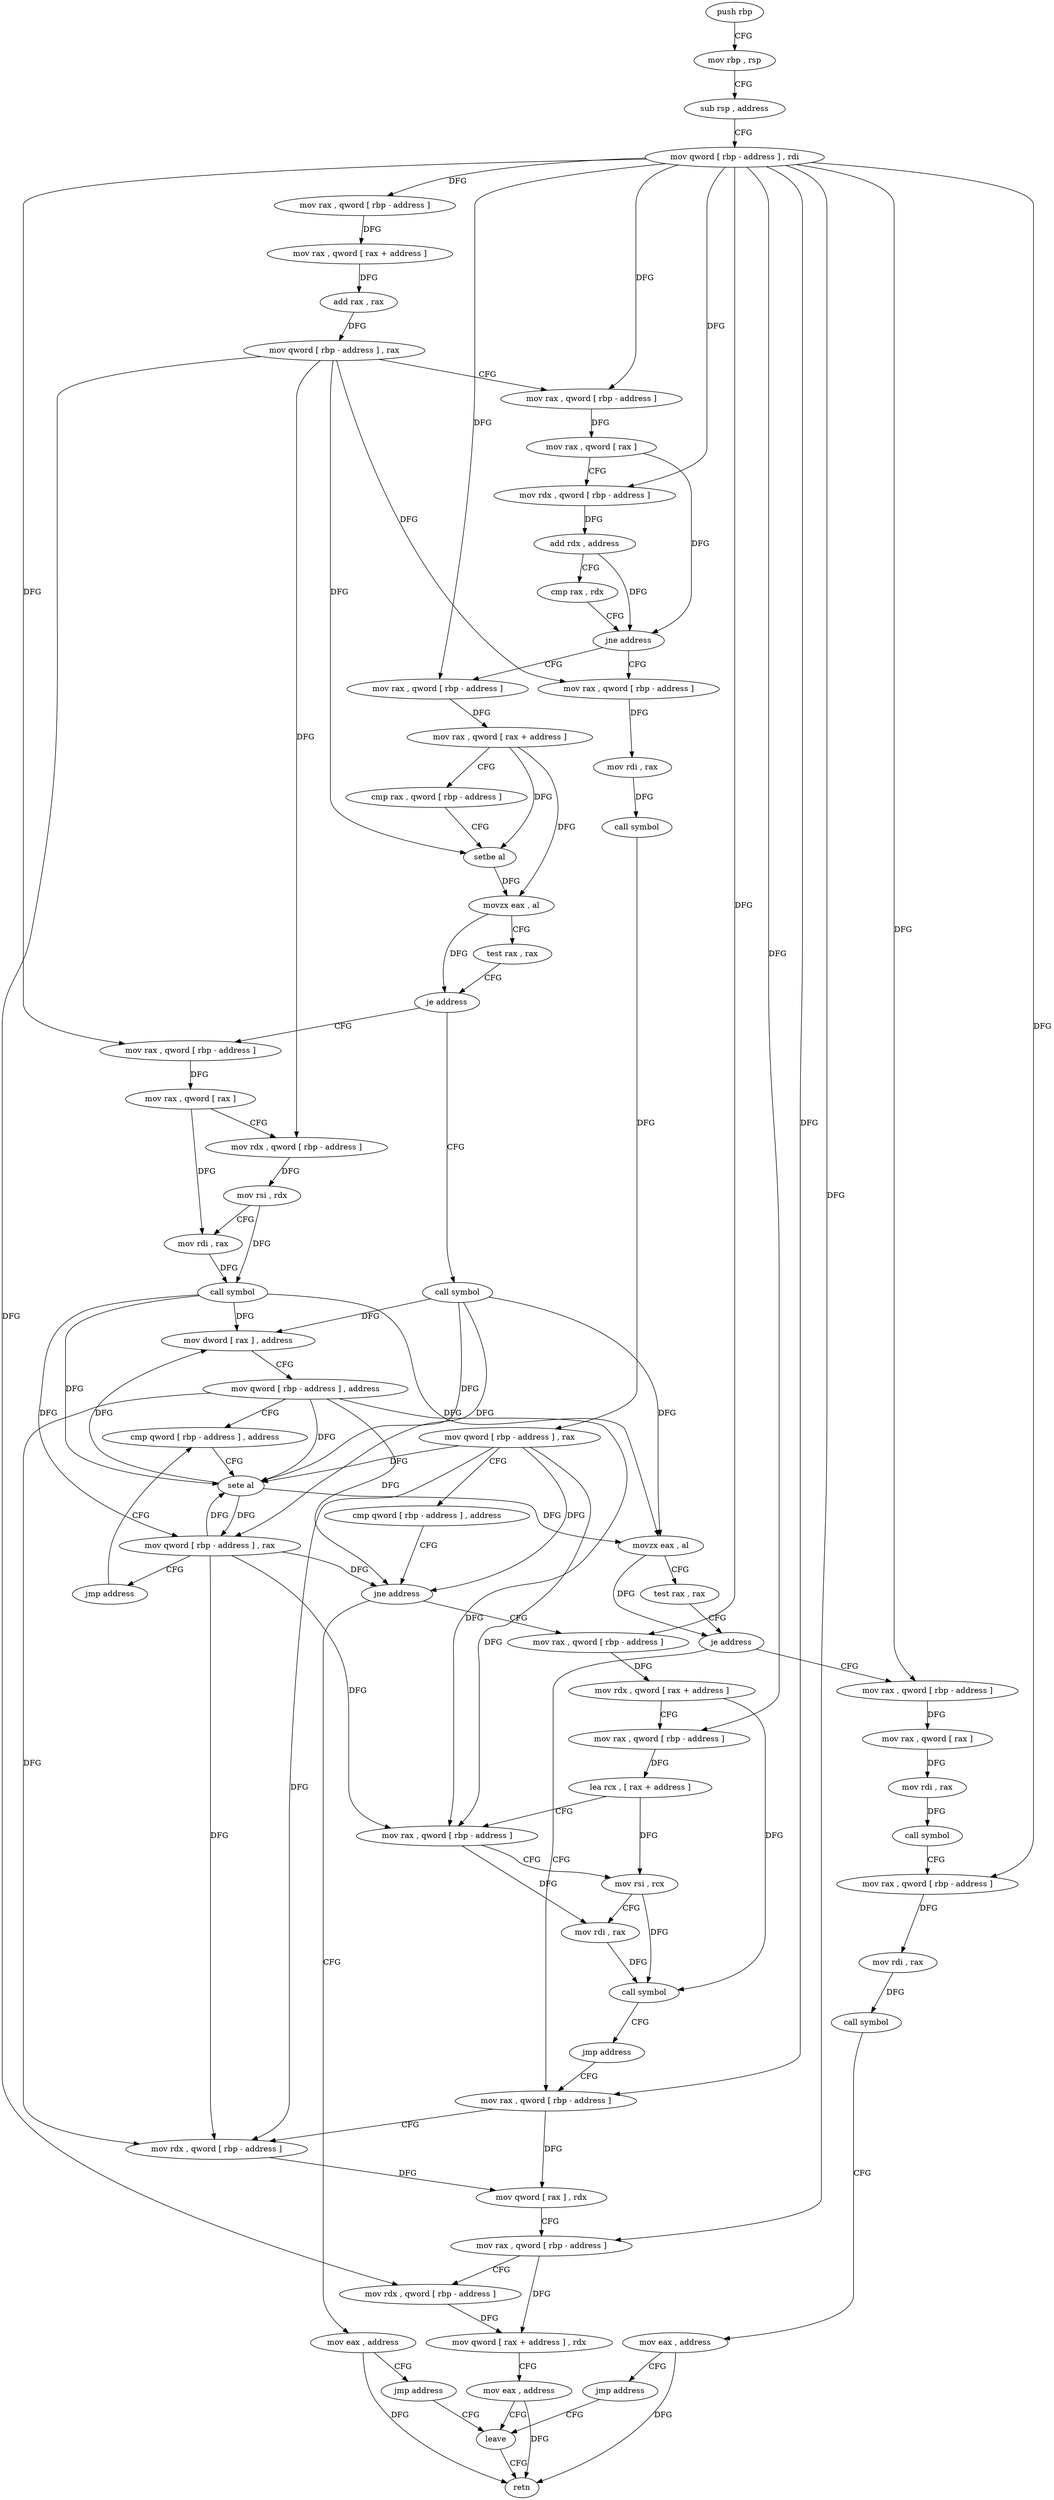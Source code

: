 digraph "func" {
"378868" [label = "push rbp" ]
"378869" [label = "mov rbp , rsp" ]
"378872" [label = "sub rsp , address" ]
"378876" [label = "mov qword [ rbp - address ] , rdi" ]
"378880" [label = "mov rax , qword [ rbp - address ]" ]
"378884" [label = "mov rax , qword [ rax + address ]" ]
"378888" [label = "add rax , rax" ]
"378891" [label = "mov qword [ rbp - address ] , rax" ]
"378895" [label = "mov rax , qword [ rbp - address ]" ]
"378899" [label = "mov rax , qword [ rax ]" ]
"378902" [label = "mov rdx , qword [ rbp - address ]" ]
"378906" [label = "add rdx , address" ]
"378910" [label = "cmp rax , rdx" ]
"378913" [label = "jne address" ]
"378981" [label = "mov rax , qword [ rbp - address ]" ]
"378915" [label = "mov rax , qword [ rbp - address ]" ]
"378985" [label = "mov rax , qword [ rax + address ]" ]
"378989" [label = "cmp rax , qword [ rbp - address ]" ]
"378993" [label = "setbe al" ]
"378996" [label = "movzx eax , al" ]
"378999" [label = "test rax , rax" ]
"379002" [label = "je address" ]
"379032" [label = "call symbol" ]
"379004" [label = "mov rax , qword [ rbp - address ]" ]
"378919" [label = "mov rdi , rax" ]
"378922" [label = "call symbol" ]
"378927" [label = "mov qword [ rbp - address ] , rax" ]
"378931" [label = "cmp qword [ rbp - address ] , address" ]
"378936" [label = "jne address" ]
"378948" [label = "mov rax , qword [ rbp - address ]" ]
"378938" [label = "mov eax , address" ]
"379037" [label = "mov dword [ rax ] , address" ]
"379043" [label = "mov qword [ rbp - address ] , address" ]
"379051" [label = "cmp qword [ rbp - address ] , address" ]
"379008" [label = "mov rax , qword [ rax ]" ]
"379011" [label = "mov rdx , qword [ rbp - address ]" ]
"379015" [label = "mov rsi , rdx" ]
"379018" [label = "mov rdi , rax" ]
"379021" [label = "call symbol" ]
"379026" [label = "mov qword [ rbp - address ] , rax" ]
"379030" [label = "jmp address" ]
"378952" [label = "mov rdx , qword [ rax + address ]" ]
"378956" [label = "mov rax , qword [ rbp - address ]" ]
"378960" [label = "lea rcx , [ rax + address ]" ]
"378964" [label = "mov rax , qword [ rbp - address ]" ]
"378968" [label = "mov rsi , rcx" ]
"378971" [label = "mov rdi , rax" ]
"378974" [label = "call symbol" ]
"378979" [label = "jmp address" ]
"379101" [label = "mov rax , qword [ rbp - address ]" ]
"378943" [label = "jmp address" ]
"379129" [label = "leave" ]
"379105" [label = "mov rdx , qword [ rbp - address ]" ]
"379109" [label = "mov qword [ rax ] , rdx" ]
"379112" [label = "mov rax , qword [ rbp - address ]" ]
"379116" [label = "mov rdx , qword [ rbp - address ]" ]
"379120" [label = "mov qword [ rax + address ] , rdx" ]
"379124" [label = "mov eax , address" ]
"379067" [label = "mov rax , qword [ rbp - address ]" ]
"379071" [label = "mov rax , qword [ rax ]" ]
"379074" [label = "mov rdi , rax" ]
"379077" [label = "call symbol" ]
"379082" [label = "mov rax , qword [ rbp - address ]" ]
"379086" [label = "mov rdi , rax" ]
"379089" [label = "call symbol" ]
"379094" [label = "mov eax , address" ]
"379099" [label = "jmp address" ]
"379056" [label = "sete al" ]
"379059" [label = "movzx eax , al" ]
"379062" [label = "test rax , rax" ]
"379065" [label = "je address" ]
"379130" [label = "retn" ]
"378868" -> "378869" [ label = "CFG" ]
"378869" -> "378872" [ label = "CFG" ]
"378872" -> "378876" [ label = "CFG" ]
"378876" -> "378880" [ label = "DFG" ]
"378876" -> "378895" [ label = "DFG" ]
"378876" -> "378902" [ label = "DFG" ]
"378876" -> "378981" [ label = "DFG" ]
"378876" -> "379004" [ label = "DFG" ]
"378876" -> "378948" [ label = "DFG" ]
"378876" -> "378956" [ label = "DFG" ]
"378876" -> "379101" [ label = "DFG" ]
"378876" -> "379112" [ label = "DFG" ]
"378876" -> "379067" [ label = "DFG" ]
"378876" -> "379082" [ label = "DFG" ]
"378880" -> "378884" [ label = "DFG" ]
"378884" -> "378888" [ label = "DFG" ]
"378888" -> "378891" [ label = "DFG" ]
"378891" -> "378895" [ label = "CFG" ]
"378891" -> "378993" [ label = "DFG" ]
"378891" -> "378915" [ label = "DFG" ]
"378891" -> "379011" [ label = "DFG" ]
"378891" -> "379116" [ label = "DFG" ]
"378895" -> "378899" [ label = "DFG" ]
"378899" -> "378902" [ label = "CFG" ]
"378899" -> "378913" [ label = "DFG" ]
"378902" -> "378906" [ label = "DFG" ]
"378906" -> "378910" [ label = "CFG" ]
"378906" -> "378913" [ label = "DFG" ]
"378910" -> "378913" [ label = "CFG" ]
"378913" -> "378981" [ label = "CFG" ]
"378913" -> "378915" [ label = "CFG" ]
"378981" -> "378985" [ label = "DFG" ]
"378915" -> "378919" [ label = "DFG" ]
"378985" -> "378989" [ label = "CFG" ]
"378985" -> "378993" [ label = "DFG" ]
"378985" -> "378996" [ label = "DFG" ]
"378989" -> "378993" [ label = "CFG" ]
"378993" -> "378996" [ label = "DFG" ]
"378996" -> "378999" [ label = "CFG" ]
"378996" -> "379002" [ label = "DFG" ]
"378999" -> "379002" [ label = "CFG" ]
"379002" -> "379032" [ label = "CFG" ]
"379002" -> "379004" [ label = "CFG" ]
"379032" -> "379037" [ label = "DFG" ]
"379032" -> "379026" [ label = "DFG" ]
"379032" -> "379056" [ label = "DFG" ]
"379032" -> "379059" [ label = "DFG" ]
"379004" -> "379008" [ label = "DFG" ]
"378919" -> "378922" [ label = "DFG" ]
"378922" -> "378927" [ label = "DFG" ]
"378927" -> "378931" [ label = "CFG" ]
"378927" -> "378936" [ label = "DFG" ]
"378927" -> "378964" [ label = "DFG" ]
"378927" -> "379056" [ label = "DFG" ]
"378927" -> "379105" [ label = "DFG" ]
"378931" -> "378936" [ label = "CFG" ]
"378936" -> "378948" [ label = "CFG" ]
"378936" -> "378938" [ label = "CFG" ]
"378948" -> "378952" [ label = "DFG" ]
"378938" -> "378943" [ label = "CFG" ]
"378938" -> "379130" [ label = "DFG" ]
"379037" -> "379043" [ label = "CFG" ]
"379043" -> "379051" [ label = "CFG" ]
"379043" -> "378936" [ label = "DFG" ]
"379043" -> "378964" [ label = "DFG" ]
"379043" -> "379056" [ label = "DFG" ]
"379043" -> "379105" [ label = "DFG" ]
"379051" -> "379056" [ label = "CFG" ]
"379008" -> "379011" [ label = "CFG" ]
"379008" -> "379018" [ label = "DFG" ]
"379011" -> "379015" [ label = "DFG" ]
"379015" -> "379018" [ label = "CFG" ]
"379015" -> "379021" [ label = "DFG" ]
"379018" -> "379021" [ label = "DFG" ]
"379021" -> "379026" [ label = "DFG" ]
"379021" -> "379037" [ label = "DFG" ]
"379021" -> "379056" [ label = "DFG" ]
"379021" -> "379059" [ label = "DFG" ]
"379026" -> "379030" [ label = "CFG" ]
"379026" -> "378936" [ label = "DFG" ]
"379026" -> "378964" [ label = "DFG" ]
"379026" -> "379056" [ label = "DFG" ]
"379026" -> "379105" [ label = "DFG" ]
"379030" -> "379051" [ label = "CFG" ]
"378952" -> "378956" [ label = "CFG" ]
"378952" -> "378974" [ label = "DFG" ]
"378956" -> "378960" [ label = "DFG" ]
"378960" -> "378964" [ label = "CFG" ]
"378960" -> "378968" [ label = "DFG" ]
"378964" -> "378968" [ label = "CFG" ]
"378964" -> "378971" [ label = "DFG" ]
"378968" -> "378971" [ label = "CFG" ]
"378968" -> "378974" [ label = "DFG" ]
"378971" -> "378974" [ label = "DFG" ]
"378974" -> "378979" [ label = "CFG" ]
"378979" -> "379101" [ label = "CFG" ]
"379101" -> "379105" [ label = "CFG" ]
"379101" -> "379109" [ label = "DFG" ]
"378943" -> "379129" [ label = "CFG" ]
"379129" -> "379130" [ label = "CFG" ]
"379105" -> "379109" [ label = "DFG" ]
"379109" -> "379112" [ label = "CFG" ]
"379112" -> "379116" [ label = "CFG" ]
"379112" -> "379120" [ label = "DFG" ]
"379116" -> "379120" [ label = "DFG" ]
"379120" -> "379124" [ label = "CFG" ]
"379124" -> "379129" [ label = "CFG" ]
"379124" -> "379130" [ label = "DFG" ]
"379067" -> "379071" [ label = "DFG" ]
"379071" -> "379074" [ label = "DFG" ]
"379074" -> "379077" [ label = "DFG" ]
"379077" -> "379082" [ label = "CFG" ]
"379082" -> "379086" [ label = "DFG" ]
"379086" -> "379089" [ label = "DFG" ]
"379089" -> "379094" [ label = "CFG" ]
"379094" -> "379099" [ label = "CFG" ]
"379094" -> "379130" [ label = "DFG" ]
"379099" -> "379129" [ label = "CFG" ]
"379056" -> "379059" [ label = "DFG" ]
"379056" -> "379037" [ label = "DFG" ]
"379056" -> "379026" [ label = "DFG" ]
"379059" -> "379062" [ label = "CFG" ]
"379059" -> "379065" [ label = "DFG" ]
"379062" -> "379065" [ label = "CFG" ]
"379065" -> "379101" [ label = "CFG" ]
"379065" -> "379067" [ label = "CFG" ]
}
